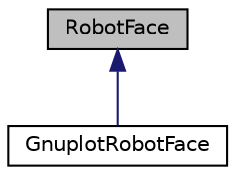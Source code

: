 digraph "RobotFace"
{
  edge [fontname="Helvetica",fontsize="10",labelfontname="Helvetica",labelfontsize="10"];
  node [fontname="Helvetica",fontsize="10",shape=record];
  Node1 [label="RobotFace",height=0.2,width=0.4,color="black", fillcolor="grey75", style="filled" fontcolor="black"];
  Node1 -> Node2 [dir="back",color="midnightblue",fontsize="10",style="solid",fontname="Helvetica"];
  Node2 [label="GnuplotRobotFace",height=0.2,width=0.4,color="black", fillcolor="white", style="filled",URL="$class_gnuplot_robot_face.html",tooltip="Kalsa dziediczaca z RoboFace odpowiada za rysownanie twarzy z uzyciem gnuplota. "];
}
